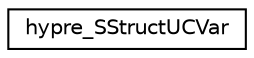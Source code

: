 digraph "Graphical Class Hierarchy"
{
 // LATEX_PDF_SIZE
  edge [fontname="Helvetica",fontsize="10",labelfontname="Helvetica",labelfontsize="10"];
  node [fontname="Helvetica",fontsize="10",shape=record];
  rankdir="LR";
  Node0 [label="hypre_SStructUCVar",height=0.2,width=0.4,color="black", fillcolor="white", style="filled",URL="$structhypre___s_struct_u_c_var.html",tooltip=" "];
}
